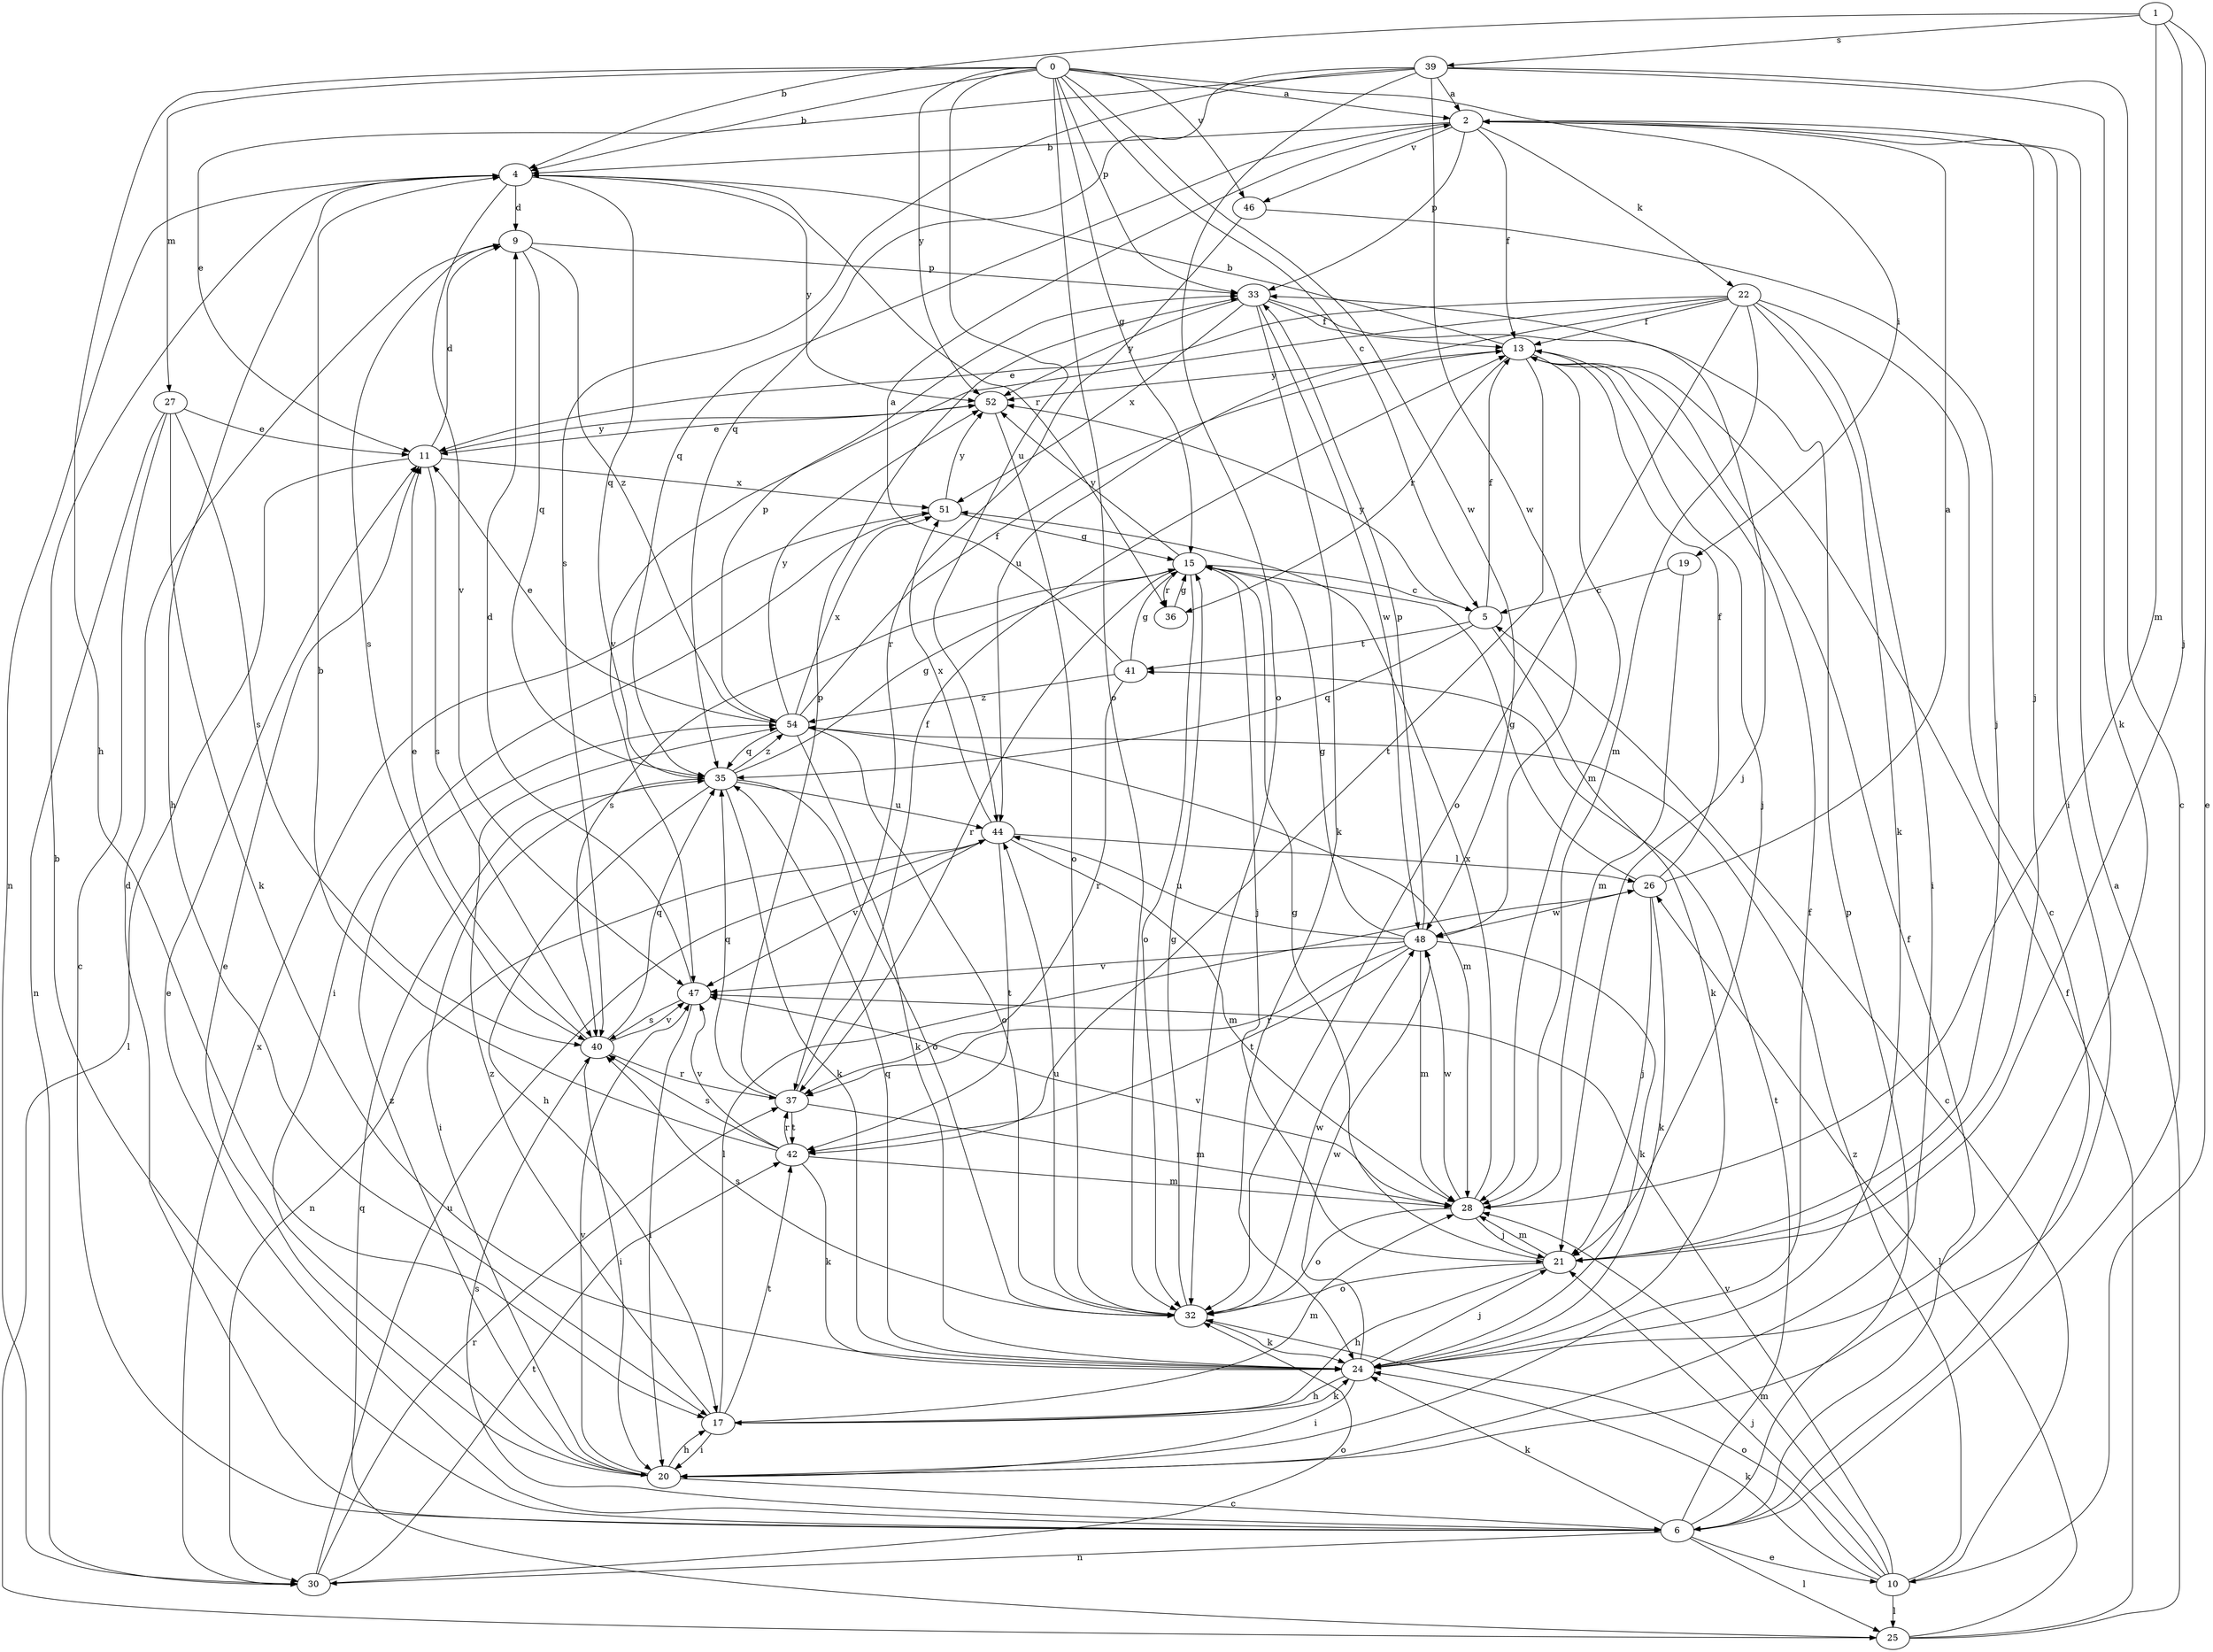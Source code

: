 strict digraph  {
0;
1;
2;
4;
5;
6;
9;
10;
11;
13;
15;
17;
19;
20;
21;
22;
24;
25;
26;
27;
28;
30;
32;
33;
35;
36;
37;
39;
40;
41;
42;
44;
46;
47;
48;
51;
52;
54;
0 -> 2  [label=a];
0 -> 4  [label=b];
0 -> 5  [label=c];
0 -> 15  [label=g];
0 -> 17  [label=h];
0 -> 19  [label=i];
0 -> 27  [label=m];
0 -> 32  [label=o];
0 -> 33  [label=p];
0 -> 44  [label=u];
0 -> 46  [label=v];
0 -> 48  [label=w];
0 -> 52  [label=y];
1 -> 4  [label=b];
1 -> 10  [label=e];
1 -> 21  [label=j];
1 -> 28  [label=m];
1 -> 39  [label=s];
2 -> 4  [label=b];
2 -> 13  [label=f];
2 -> 20  [label=i];
2 -> 21  [label=j];
2 -> 22  [label=k];
2 -> 33  [label=p];
2 -> 35  [label=q];
2 -> 46  [label=v];
4 -> 9  [label=d];
4 -> 17  [label=h];
4 -> 30  [label=n];
4 -> 35  [label=q];
4 -> 36  [label=r];
4 -> 47  [label=v];
4 -> 52  [label=y];
5 -> 13  [label=f];
5 -> 24  [label=k];
5 -> 35  [label=q];
5 -> 41  [label=t];
5 -> 52  [label=y];
6 -> 4  [label=b];
6 -> 9  [label=d];
6 -> 10  [label=e];
6 -> 11  [label=e];
6 -> 13  [label=f];
6 -> 24  [label=k];
6 -> 25  [label=l];
6 -> 30  [label=n];
6 -> 33  [label=p];
6 -> 40  [label=s];
6 -> 41  [label=t];
9 -> 33  [label=p];
9 -> 35  [label=q];
9 -> 40  [label=s];
9 -> 54  [label=z];
10 -> 5  [label=c];
10 -> 21  [label=j];
10 -> 24  [label=k];
10 -> 25  [label=l];
10 -> 28  [label=m];
10 -> 32  [label=o];
10 -> 47  [label=v];
10 -> 54  [label=z];
11 -> 9  [label=d];
11 -> 25  [label=l];
11 -> 40  [label=s];
11 -> 51  [label=x];
11 -> 52  [label=y];
13 -> 4  [label=b];
13 -> 21  [label=j];
13 -> 28  [label=m];
13 -> 36  [label=r];
13 -> 42  [label=t];
13 -> 52  [label=y];
15 -> 5  [label=c];
15 -> 21  [label=j];
15 -> 32  [label=o];
15 -> 36  [label=r];
15 -> 37  [label=r];
15 -> 40  [label=s];
15 -> 52  [label=y];
17 -> 20  [label=i];
17 -> 24  [label=k];
17 -> 26  [label=l];
17 -> 28  [label=m];
17 -> 42  [label=t];
17 -> 54  [label=z];
19 -> 5  [label=c];
19 -> 28  [label=m];
20 -> 6  [label=c];
20 -> 11  [label=e];
20 -> 13  [label=f];
20 -> 17  [label=h];
20 -> 47  [label=v];
20 -> 54  [label=z];
21 -> 15  [label=g];
21 -> 17  [label=h];
21 -> 28  [label=m];
21 -> 32  [label=o];
22 -> 6  [label=c];
22 -> 11  [label=e];
22 -> 13  [label=f];
22 -> 20  [label=i];
22 -> 24  [label=k];
22 -> 28  [label=m];
22 -> 32  [label=o];
22 -> 44  [label=u];
22 -> 47  [label=v];
24 -> 17  [label=h];
24 -> 20  [label=i];
24 -> 21  [label=j];
24 -> 35  [label=q];
24 -> 48  [label=w];
25 -> 2  [label=a];
25 -> 13  [label=f];
25 -> 26  [label=l];
25 -> 35  [label=q];
26 -> 2  [label=a];
26 -> 13  [label=f];
26 -> 15  [label=g];
26 -> 21  [label=j];
26 -> 24  [label=k];
26 -> 48  [label=w];
27 -> 6  [label=c];
27 -> 11  [label=e];
27 -> 24  [label=k];
27 -> 30  [label=n];
27 -> 40  [label=s];
28 -> 21  [label=j];
28 -> 32  [label=o];
28 -> 47  [label=v];
28 -> 48  [label=w];
28 -> 51  [label=x];
30 -> 32  [label=o];
30 -> 37  [label=r];
30 -> 42  [label=t];
30 -> 44  [label=u];
30 -> 51  [label=x];
32 -> 15  [label=g];
32 -> 24  [label=k];
32 -> 40  [label=s];
32 -> 44  [label=u];
32 -> 48  [label=w];
33 -> 13  [label=f];
33 -> 21  [label=j];
33 -> 24  [label=k];
33 -> 48  [label=w];
33 -> 51  [label=x];
33 -> 52  [label=y];
35 -> 15  [label=g];
35 -> 17  [label=h];
35 -> 20  [label=i];
35 -> 24  [label=k];
35 -> 32  [label=o];
35 -> 44  [label=u];
35 -> 54  [label=z];
36 -> 15  [label=g];
37 -> 13  [label=f];
37 -> 28  [label=m];
37 -> 33  [label=p];
37 -> 35  [label=q];
37 -> 42  [label=t];
39 -> 2  [label=a];
39 -> 6  [label=c];
39 -> 11  [label=e];
39 -> 24  [label=k];
39 -> 32  [label=o];
39 -> 35  [label=q];
39 -> 40  [label=s];
39 -> 48  [label=w];
40 -> 11  [label=e];
40 -> 20  [label=i];
40 -> 35  [label=q];
40 -> 37  [label=r];
40 -> 47  [label=v];
41 -> 2  [label=a];
41 -> 15  [label=g];
41 -> 37  [label=r];
41 -> 54  [label=z];
42 -> 4  [label=b];
42 -> 24  [label=k];
42 -> 28  [label=m];
42 -> 37  [label=r];
42 -> 40  [label=s];
42 -> 47  [label=v];
44 -> 26  [label=l];
44 -> 28  [label=m];
44 -> 30  [label=n];
44 -> 42  [label=t];
44 -> 47  [label=v];
44 -> 51  [label=x];
46 -> 21  [label=j];
46 -> 37  [label=r];
47 -> 9  [label=d];
47 -> 20  [label=i];
47 -> 40  [label=s];
48 -> 15  [label=g];
48 -> 24  [label=k];
48 -> 28  [label=m];
48 -> 33  [label=p];
48 -> 37  [label=r];
48 -> 42  [label=t];
48 -> 44  [label=u];
48 -> 47  [label=v];
51 -> 15  [label=g];
51 -> 20  [label=i];
51 -> 52  [label=y];
52 -> 11  [label=e];
52 -> 32  [label=o];
54 -> 11  [label=e];
54 -> 13  [label=f];
54 -> 24  [label=k];
54 -> 28  [label=m];
54 -> 32  [label=o];
54 -> 33  [label=p];
54 -> 35  [label=q];
54 -> 51  [label=x];
54 -> 52  [label=y];
}
